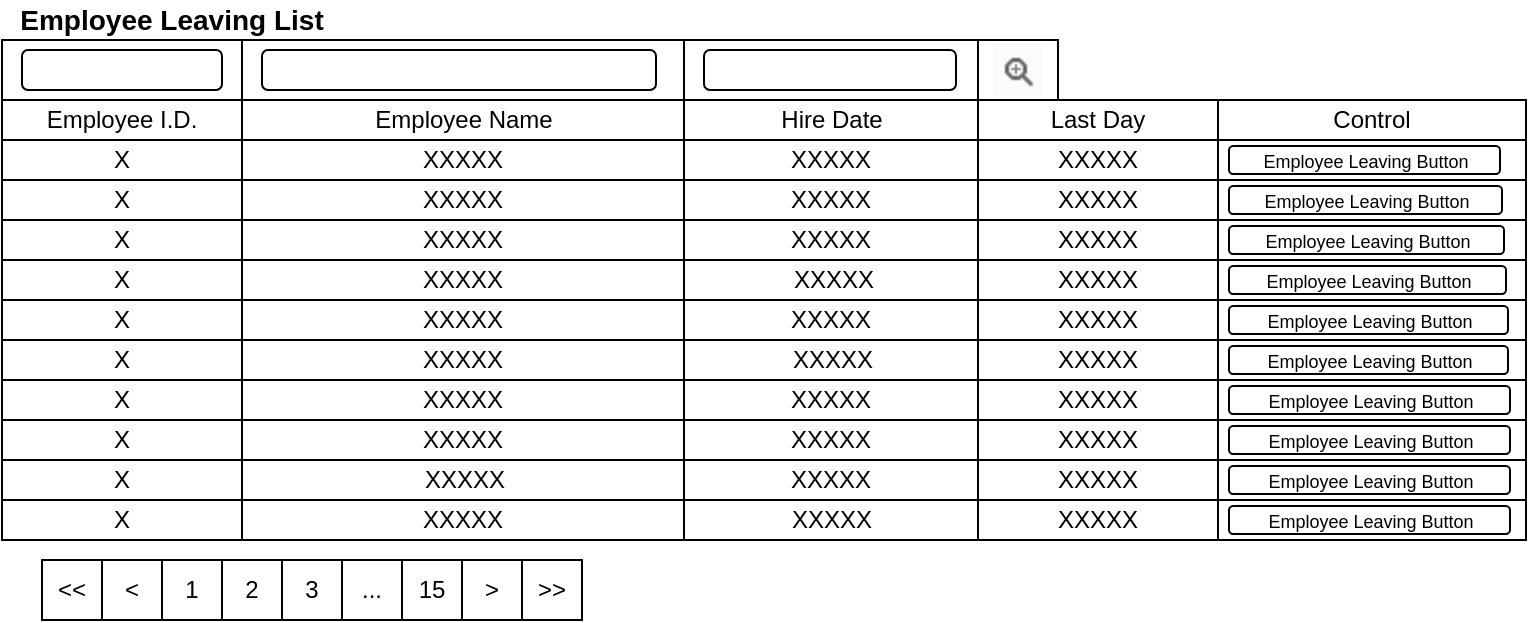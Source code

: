 <mxfile version="12.4.2" type="device" pages="1"><diagram id="bL0WwkCuKKonCKTU5HaB" name="Page-1"><mxGraphModel dx="905" dy="412" grid="0" gridSize="10" guides="1" tooltips="1" connect="1" arrows="1" fold="1" page="0" pageScale="1" pageWidth="850" pageHeight="1100" math="0" shadow="0"><root><mxCell id="0"/><mxCell id="1" parent="0"/><mxCell id="B8XnHveXFob2aplnVtOJ-1" value="Employee Name" style="rounded=0;whiteSpace=wrap;html=1;" parent="1" vertex="1"><mxGeometry x="240" y="90" width="222" height="20" as="geometry"/></mxCell><mxCell id="B8XnHveXFob2aplnVtOJ-2" value="Employee I.D." style="rounded=0;whiteSpace=wrap;html=1;" parent="1" vertex="1"><mxGeometry x="120" y="90" width="120" height="20" as="geometry"/></mxCell><mxCell id="B8XnHveXFob2aplnVtOJ-3" value="Hire Date" style="rounded=0;whiteSpace=wrap;html=1;" parent="1" vertex="1"><mxGeometry x="461" y="90" width="148" height="20" as="geometry"/></mxCell><mxCell id="B8XnHveXFob2aplnVtOJ-8" value="XXXXX" style="rounded=0;whiteSpace=wrap;html=1;" parent="1" vertex="1"><mxGeometry x="240" y="110" width="221" height="20" as="geometry"/></mxCell><mxCell id="B8XnHveXFob2aplnVtOJ-9" value="X" style="rounded=0;whiteSpace=wrap;html=1;" parent="1" vertex="1"><mxGeometry x="120" y="110" width="120" height="20" as="geometry"/></mxCell><mxCell id="B8XnHveXFob2aplnVtOJ-10" value="XXXXX" style="rounded=0;whiteSpace=wrap;html=1;" parent="1" vertex="1"><mxGeometry x="461" y="110" width="147" height="20" as="geometry"/></mxCell><mxCell id="B8XnHveXFob2aplnVtOJ-22" value="" style="rounded=0;whiteSpace=wrap;html=1;" parent="1" vertex="1"><mxGeometry x="240" y="60" width="222" height="30" as="geometry"/></mxCell><mxCell id="B8XnHveXFob2aplnVtOJ-23" value="" style="rounded=0;whiteSpace=wrap;html=1;" parent="1" vertex="1"><mxGeometry x="120" y="60" width="120" height="30" as="geometry"/></mxCell><mxCell id="B8XnHveXFob2aplnVtOJ-24" value="" style="rounded=0;whiteSpace=wrap;html=1;" parent="1" vertex="1"><mxGeometry x="461" y="60" width="147" height="30" as="geometry"/></mxCell><mxCell id="B8XnHveXFob2aplnVtOJ-29" value="" style="rounded=1;whiteSpace=wrap;html=1;" parent="1" vertex="1"><mxGeometry x="130" y="65" width="100" height="20" as="geometry"/></mxCell><mxCell id="B8XnHveXFob2aplnVtOJ-30" value="" style="rounded=1;whiteSpace=wrap;html=1;" parent="1" vertex="1"><mxGeometry x="250" y="65" width="197" height="20" as="geometry"/></mxCell><mxCell id="B8XnHveXFob2aplnVtOJ-31" value="" style="rounded=1;whiteSpace=wrap;html=1;" parent="1" vertex="1"><mxGeometry x="471" y="65" width="126" height="20" as="geometry"/></mxCell><mxCell id="B8XnHveXFob2aplnVtOJ-37" value="" style="rounded=0;whiteSpace=wrap;html=1;" parent="1" vertex="1"><mxGeometry x="608" y="60" width="40" height="30" as="geometry"/></mxCell><mxCell id="B8XnHveXFob2aplnVtOJ-39" value="" style="shape=image;verticalLabelPosition=bottom;labelBackgroundColor=#ffffff;verticalAlign=top;aspect=fixed;imageAspect=0;image=data:image/png,iVBORw0KGgoAAAANSUhEUgAAABkAAAAaCAYAAABCfffNAAABA0lEQVRIDe1Uyw2EIBDFzbah1diBVdCCJ0+2YBV2YDeUwWE3j+QRJA6fqHvYOAfnw/CeMww01tqPulleN+M7+Iekqsv/0653Sd3zPCtjjE9t21aN4+j9nNHk7onWWsRYlkVcCxeSJCTo+14Nw+D3reuqtm1zfgmRePBoESQkmKbJxUCIOIR5zhE+IgnPIKwgxGCceeFabBcdPCvAZtrUMeCRX0UC4BpwEortwphCcMhHwjjzjnIY+8l0JUnwJxxj/lWsSy6m2C6C4R7ELYHPOKYrN8bZSkgmaT45qYqylUjgjOMNA0GqotMkICNR13Xk3unT7dqhCc4llQjYPvyQ+FaUGF+07G3bLn+P1AAAAABJRU5ErkJggg==;" parent="1" vertex="1"><mxGeometry x="615.5" y="62" width="25" height="26" as="geometry"/></mxCell><mxCell id="B8XnHveXFob2aplnVtOJ-47" value="XXXXX" style="rounded=0;whiteSpace=wrap;html=1;" parent="1" vertex="1"><mxGeometry x="240" y="130" width="221" height="20" as="geometry"/></mxCell><mxCell id="B8XnHveXFob2aplnVtOJ-48" value="X" style="rounded=0;whiteSpace=wrap;html=1;" parent="1" vertex="1"><mxGeometry x="120" y="130" width="120" height="20" as="geometry"/></mxCell><mxCell id="B8XnHveXFob2aplnVtOJ-49" value="XXXXX" style="rounded=0;whiteSpace=wrap;html=1;" parent="1" vertex="1"><mxGeometry x="461" y="130" width="147" height="20" as="geometry"/></mxCell><mxCell id="B8XnHveXFob2aplnVtOJ-54" value="XXXXX" style="rounded=0;whiteSpace=wrap;html=1;" parent="1" vertex="1"><mxGeometry x="240" y="150" width="221" height="20" as="geometry"/></mxCell><mxCell id="B8XnHveXFob2aplnVtOJ-55" value="X" style="rounded=0;whiteSpace=wrap;html=1;" parent="1" vertex="1"><mxGeometry x="120" y="150" width="120" height="20" as="geometry"/></mxCell><mxCell id="B8XnHveXFob2aplnVtOJ-56" value="XXXXX" style="rounded=0;whiteSpace=wrap;html=1;" parent="1" vertex="1"><mxGeometry x="461" y="150" width="147" height="20" as="geometry"/></mxCell><mxCell id="B8XnHveXFob2aplnVtOJ-61" value="XXXXX" style="rounded=0;whiteSpace=wrap;html=1;" parent="1" vertex="1"><mxGeometry x="240" y="170" width="221" height="20" as="geometry"/></mxCell><mxCell id="B8XnHveXFob2aplnVtOJ-62" value="X" style="rounded=0;whiteSpace=wrap;html=1;" parent="1" vertex="1"><mxGeometry x="120" y="170" width="120" height="20" as="geometry"/></mxCell><mxCell id="B8XnHveXFob2aplnVtOJ-63" value="XXXXX" style="rounded=0;whiteSpace=wrap;html=1;" parent="1" vertex="1"><mxGeometry x="461" y="170" width="150" height="20" as="geometry"/></mxCell><mxCell id="B8XnHveXFob2aplnVtOJ-68" value="XXXXX" style="rounded=0;whiteSpace=wrap;html=1;" parent="1" vertex="1"><mxGeometry x="240" y="190" width="221" height="20" as="geometry"/></mxCell><mxCell id="B8XnHveXFob2aplnVtOJ-69" value="X" style="rounded=0;whiteSpace=wrap;html=1;" parent="1" vertex="1"><mxGeometry x="120" y="190" width="120" height="20" as="geometry"/></mxCell><mxCell id="B8XnHveXFob2aplnVtOJ-70" value="XXXXX" style="rounded=0;whiteSpace=wrap;html=1;" parent="1" vertex="1"><mxGeometry x="461" y="190" width="147" height="20" as="geometry"/></mxCell><mxCell id="B8XnHveXFob2aplnVtOJ-83" value="XXXXX" style="rounded=0;whiteSpace=wrap;html=1;" parent="1" vertex="1"><mxGeometry x="240" y="210" width="221" height="20" as="geometry"/></mxCell><mxCell id="B8XnHveXFob2aplnVtOJ-84" value="X" style="rounded=0;whiteSpace=wrap;html=1;" parent="1" vertex="1"><mxGeometry x="120" y="210" width="120" height="20" as="geometry"/></mxCell><mxCell id="B8XnHveXFob2aplnVtOJ-85" value="XXXXX" style="rounded=0;whiteSpace=wrap;html=1;" parent="1" vertex="1"><mxGeometry x="461" y="210" width="149" height="20" as="geometry"/></mxCell><mxCell id="B8XnHveXFob2aplnVtOJ-90" value="XXXXX" style="rounded=0;whiteSpace=wrap;html=1;" parent="1" vertex="1"><mxGeometry x="240" y="230" width="221" height="20" as="geometry"/></mxCell><mxCell id="B8XnHveXFob2aplnVtOJ-91" value="X" style="rounded=0;whiteSpace=wrap;html=1;" parent="1" vertex="1"><mxGeometry x="120" y="230" width="120" height="20" as="geometry"/></mxCell><mxCell id="B8XnHveXFob2aplnVtOJ-92" value="XXXXX" style="rounded=0;whiteSpace=wrap;html=1;" parent="1" vertex="1"><mxGeometry x="461" y="230" width="147" height="20" as="geometry"/></mxCell><mxCell id="B8XnHveXFob2aplnVtOJ-97" value="XXXXX" style="rounded=0;whiteSpace=wrap;html=1;" parent="1" vertex="1"><mxGeometry x="240" y="250" width="221" height="20" as="geometry"/></mxCell><mxCell id="B8XnHveXFob2aplnVtOJ-98" value="X" style="rounded=0;whiteSpace=wrap;html=1;" parent="1" vertex="1"><mxGeometry x="120" y="250" width="120" height="20" as="geometry"/></mxCell><mxCell id="B8XnHveXFob2aplnVtOJ-99" value="XXXXX" style="rounded=0;whiteSpace=wrap;html=1;" parent="1" vertex="1"><mxGeometry x="461" y="250" width="147" height="20" as="geometry"/></mxCell><mxCell id="B8XnHveXFob2aplnVtOJ-104" value="XXXXX" style="rounded=0;whiteSpace=wrap;html=1;" parent="1" vertex="1"><mxGeometry x="240" y="270" width="223" height="20" as="geometry"/></mxCell><mxCell id="B8XnHveXFob2aplnVtOJ-105" value="X" style="rounded=0;whiteSpace=wrap;html=1;" parent="1" vertex="1"><mxGeometry x="120" y="270" width="120" height="20" as="geometry"/></mxCell><mxCell id="B8XnHveXFob2aplnVtOJ-106" value="XXXXX" style="rounded=0;whiteSpace=wrap;html=1;" parent="1" vertex="1"><mxGeometry x="461" y="270" width="147" height="20" as="geometry"/></mxCell><mxCell id="B8XnHveXFob2aplnVtOJ-111" value="XXXXX" style="rounded=0;whiteSpace=wrap;html=1;" parent="1" vertex="1"><mxGeometry x="240" y="290" width="221" height="20" as="geometry"/></mxCell><mxCell id="B8XnHveXFob2aplnVtOJ-112" value="X" style="rounded=0;whiteSpace=wrap;html=1;" parent="1" vertex="1"><mxGeometry x="120" y="290" width="120" height="20" as="geometry"/></mxCell><mxCell id="B8XnHveXFob2aplnVtOJ-113" value="XXXXX" style="rounded=0;whiteSpace=wrap;html=1;" parent="1" vertex="1"><mxGeometry x="461" y="290" width="148" height="20" as="geometry"/></mxCell><mxCell id="B8XnHveXFob2aplnVtOJ-118" value="&amp;lt;&amp;lt;" style="whiteSpace=wrap;html=1;aspect=fixed;" parent="1" vertex="1"><mxGeometry x="140" y="320" width="30" height="30" as="geometry"/></mxCell><mxCell id="B8XnHveXFob2aplnVtOJ-119" value="&amp;lt;" style="whiteSpace=wrap;html=1;aspect=fixed;" parent="1" vertex="1"><mxGeometry x="170" y="320" width="30" height="30" as="geometry"/></mxCell><mxCell id="B8XnHveXFob2aplnVtOJ-120" value="1" style="whiteSpace=wrap;html=1;aspect=fixed;" parent="1" vertex="1"><mxGeometry x="200" y="320" width="30" height="30" as="geometry"/></mxCell><mxCell id="B8XnHveXFob2aplnVtOJ-121" value="2" style="whiteSpace=wrap;html=1;aspect=fixed;" parent="1" vertex="1"><mxGeometry x="230" y="320" width="30" height="30" as="geometry"/></mxCell><mxCell id="B8XnHveXFob2aplnVtOJ-122" value="3" style="whiteSpace=wrap;html=1;aspect=fixed;" parent="1" vertex="1"><mxGeometry x="260" y="320" width="30" height="30" as="geometry"/></mxCell><mxCell id="B8XnHveXFob2aplnVtOJ-123" value="..." style="whiteSpace=wrap;html=1;aspect=fixed;" parent="1" vertex="1"><mxGeometry x="290" y="320" width="30" height="30" as="geometry"/></mxCell><mxCell id="B8XnHveXFob2aplnVtOJ-124" value="15" style="whiteSpace=wrap;html=1;aspect=fixed;" parent="1" vertex="1"><mxGeometry x="320" y="320" width="30" height="30" as="geometry"/></mxCell><mxCell id="B8XnHveXFob2aplnVtOJ-125" value="&lt;font style=&quot;font-size: 14px&quot;&gt;&lt;b&gt;Employee Leaving List&lt;/b&gt;&lt;/font&gt;" style="text;html=1;strokeColor=none;fillColor=none;align=center;verticalAlign=middle;whiteSpace=wrap;rounded=0;" parent="1" vertex="1"><mxGeometry x="120" y="40" width="170" height="20" as="geometry"/></mxCell><mxCell id="B8XnHveXFob2aplnVtOJ-127" value="&amp;gt;" style="whiteSpace=wrap;html=1;aspect=fixed;" parent="1" vertex="1"><mxGeometry x="350" y="320" width="30" height="30" as="geometry"/></mxCell><mxCell id="B8XnHveXFob2aplnVtOJ-128" value="&amp;gt;&amp;gt;" style="whiteSpace=wrap;html=1;aspect=fixed;" parent="1" vertex="1"><mxGeometry x="380" y="320" width="30" height="30" as="geometry"/></mxCell><mxCell id="RHAuL1JtsQvE-vJD-nbQ-1" value="Last Day" style="rounded=0;whiteSpace=wrap;html=1;" parent="1" vertex="1"><mxGeometry x="608" y="90" width="120" height="20" as="geometry"/></mxCell><mxCell id="RHAuL1JtsQvE-vJD-nbQ-2" value="&lt;span style=&quot;white-space: normal&quot;&gt;XXXXX&lt;/span&gt;" style="rounded=0;whiteSpace=wrap;html=1;" parent="1" vertex="1"><mxGeometry x="608" y="110" width="120" height="20" as="geometry"/></mxCell><mxCell id="RHAuL1JtsQvE-vJD-nbQ-3" value="XXXXX" style="rounded=0;whiteSpace=wrap;html=1;" parent="1" vertex="1"><mxGeometry x="608" y="130" width="120" height="20" as="geometry"/></mxCell><mxCell id="RHAuL1JtsQvE-vJD-nbQ-4" value="&lt;span style=&quot;white-space: normal&quot;&gt;XXXXX&lt;/span&gt;" style="rounded=0;whiteSpace=wrap;html=1;" parent="1" vertex="1"><mxGeometry x="608" y="150" width="120" height="20" as="geometry"/></mxCell><mxCell id="RHAuL1JtsQvE-vJD-nbQ-5" value="&lt;span style=&quot;white-space: normal&quot;&gt;XXXXX&lt;/span&gt;" style="rounded=0;whiteSpace=wrap;html=1;" parent="1" vertex="1"><mxGeometry x="608" y="170" width="120" height="20" as="geometry"/></mxCell><mxCell id="RHAuL1JtsQvE-vJD-nbQ-6" value="&lt;span style=&quot;white-space: normal&quot;&gt;XXXXX&lt;/span&gt;" style="rounded=0;whiteSpace=wrap;html=1;" parent="1" vertex="1"><mxGeometry x="608" y="190" width="120" height="20" as="geometry"/></mxCell><mxCell id="RHAuL1JtsQvE-vJD-nbQ-7" value="&lt;span style=&quot;white-space: normal&quot;&gt;XXXXX&lt;/span&gt;" style="rounded=0;whiteSpace=wrap;html=1;" parent="1" vertex="1"><mxGeometry x="608" y="210" width="120" height="20" as="geometry"/></mxCell><mxCell id="RHAuL1JtsQvE-vJD-nbQ-8" value="&lt;span style=&quot;white-space: normal&quot;&gt;XXXXX&lt;/span&gt;" style="rounded=0;whiteSpace=wrap;html=1;" parent="1" vertex="1"><mxGeometry x="608" y="230" width="120" height="20" as="geometry"/></mxCell><mxCell id="RHAuL1JtsQvE-vJD-nbQ-9" value="&lt;span style=&quot;white-space: normal&quot;&gt;XXXXX&lt;/span&gt;" style="rounded=0;whiteSpace=wrap;html=1;" parent="1" vertex="1"><mxGeometry x="608" y="250" width="120" height="20" as="geometry"/></mxCell><mxCell id="RHAuL1JtsQvE-vJD-nbQ-10" value="&lt;span style=&quot;white-space: normal&quot;&gt;XXXXX&lt;/span&gt;" style="rounded=0;whiteSpace=wrap;html=1;" parent="1" vertex="1"><mxGeometry x="608" y="270" width="120" height="20" as="geometry"/></mxCell><mxCell id="RHAuL1JtsQvE-vJD-nbQ-11" value="&lt;span style=&quot;white-space: normal&quot;&gt;XXXXX&lt;/span&gt;" style="rounded=0;whiteSpace=wrap;html=1;" parent="1" vertex="1"><mxGeometry x="608" y="290" width="120" height="20" as="geometry"/></mxCell><mxCell id="bCvkaaXx_DDD_z095HPn-1" value="Control" style="rounded=0;whiteSpace=wrap;html=1;" vertex="1" parent="1"><mxGeometry x="728" y="90" width="154" height="20" as="geometry"/></mxCell><mxCell id="bCvkaaXx_DDD_z095HPn-3" value="" style="rounded=0;whiteSpace=wrap;html=1;" vertex="1" parent="1"><mxGeometry x="728" y="110" width="154" height="20" as="geometry"/></mxCell><mxCell id="bCvkaaXx_DDD_z095HPn-4" value="" style="rounded=0;whiteSpace=wrap;html=1;" vertex="1" parent="1"><mxGeometry x="728" y="130" width="154" height="20" as="geometry"/></mxCell><mxCell id="bCvkaaXx_DDD_z095HPn-7" value="" style="rounded=0;whiteSpace=wrap;html=1;" vertex="1" parent="1"><mxGeometry x="728" y="150" width="154" height="20" as="geometry"/></mxCell><mxCell id="bCvkaaXx_DDD_z095HPn-8" value="" style="rounded=0;whiteSpace=wrap;html=1;" vertex="1" parent="1"><mxGeometry x="728" y="170" width="154" height="20" as="geometry"/></mxCell><mxCell id="bCvkaaXx_DDD_z095HPn-9" value="" style="rounded=0;whiteSpace=wrap;html=1;" vertex="1" parent="1"><mxGeometry x="728" y="190" width="154" height="20" as="geometry"/></mxCell><mxCell id="bCvkaaXx_DDD_z095HPn-10" value="" style="rounded=0;whiteSpace=wrap;html=1;" vertex="1" parent="1"><mxGeometry x="728" y="210" width="154" height="20" as="geometry"/></mxCell><mxCell id="bCvkaaXx_DDD_z095HPn-11" value="" style="rounded=0;whiteSpace=wrap;html=1;" vertex="1" parent="1"><mxGeometry x="728" y="230" width="154" height="20" as="geometry"/></mxCell><mxCell id="bCvkaaXx_DDD_z095HPn-13" value="" style="rounded=0;whiteSpace=wrap;html=1;" vertex="1" parent="1"><mxGeometry x="728" y="250" width="154" height="20" as="geometry"/></mxCell><mxCell id="bCvkaaXx_DDD_z095HPn-14" value="" style="rounded=0;whiteSpace=wrap;html=1;" vertex="1" parent="1"><mxGeometry x="728" y="270" width="154" height="20" as="geometry"/></mxCell><mxCell id="bCvkaaXx_DDD_z095HPn-15" value="" style="rounded=0;whiteSpace=wrap;html=1;" vertex="1" parent="1"><mxGeometry x="728" y="290" width="154" height="20" as="geometry"/></mxCell><mxCell id="bCvkaaXx_DDD_z095HPn-16" value="&lt;font style=&quot;font-size: 9px&quot;&gt;Employee Leaving Button&lt;/font&gt;" style="rounded=1;whiteSpace=wrap;html=1;" vertex="1" parent="1"><mxGeometry x="733.5" y="113" width="135.5" height="14" as="geometry"/></mxCell><mxCell id="bCvkaaXx_DDD_z095HPn-17" value="&lt;span style=&quot;font-size: 9px&quot;&gt;Employee Leaving Button&lt;/span&gt;" style="rounded=1;whiteSpace=wrap;html=1;" vertex="1" parent="1"><mxGeometry x="733.5" y="133" width="136.5" height="14" as="geometry"/></mxCell><mxCell id="bCvkaaXx_DDD_z095HPn-18" value="&lt;span style=&quot;font-size: 9px&quot;&gt;Employee Leaving Button&lt;/span&gt;" style="rounded=1;whiteSpace=wrap;html=1;" vertex="1" parent="1"><mxGeometry x="733.5" y="153" width="137.5" height="14" as="geometry"/></mxCell><mxCell id="bCvkaaXx_DDD_z095HPn-20" value="&lt;span style=&quot;font-size: 9px&quot;&gt;Employee Leaving Button&lt;/span&gt;" style="rounded=1;whiteSpace=wrap;html=1;" vertex="1" parent="1"><mxGeometry x="733.5" y="173" width="138.5" height="14" as="geometry"/></mxCell><mxCell id="bCvkaaXx_DDD_z095HPn-21" value="&lt;span style=&quot;font-size: 9px&quot;&gt;Employee Leaving Button&lt;/span&gt;" style="rounded=1;whiteSpace=wrap;html=1;" vertex="1" parent="1"><mxGeometry x="733.5" y="193" width="139.5" height="14" as="geometry"/></mxCell><mxCell id="bCvkaaXx_DDD_z095HPn-22" value="&lt;span style=&quot;font-size: 9px&quot;&gt;Employee Leaving Button&lt;/span&gt;" style="rounded=1;whiteSpace=wrap;html=1;" vertex="1" parent="1"><mxGeometry x="733.5" y="213" width="139.5" height="14" as="geometry"/></mxCell><mxCell id="bCvkaaXx_DDD_z095HPn-23" value="&lt;span style=&quot;font-size: 9px&quot;&gt;Employee Leaving Button&lt;/span&gt;" style="rounded=1;whiteSpace=wrap;html=1;" vertex="1" parent="1"><mxGeometry x="733.5" y="233" width="140.5" height="14" as="geometry"/></mxCell><mxCell id="bCvkaaXx_DDD_z095HPn-24" value="&lt;span style=&quot;font-size: 9px&quot;&gt;Employee Leaving Button&lt;/span&gt;" style="rounded=1;whiteSpace=wrap;html=1;" vertex="1" parent="1"><mxGeometry x="733.5" y="253" width="140.5" height="14" as="geometry"/></mxCell><mxCell id="bCvkaaXx_DDD_z095HPn-25" value="&lt;span style=&quot;font-size: 9px&quot;&gt;Employee Leaving Button&lt;/span&gt;" style="rounded=1;whiteSpace=wrap;html=1;" vertex="1" parent="1"><mxGeometry x="733.5" y="273" width="140.5" height="14" as="geometry"/></mxCell><mxCell id="bCvkaaXx_DDD_z095HPn-26" value="&lt;span style=&quot;font-size: 9px&quot;&gt;Employee Leaving Button&lt;/span&gt;" style="rounded=1;whiteSpace=wrap;html=1;" vertex="1" parent="1"><mxGeometry x="733.5" y="293" width="140.5" height="14" as="geometry"/></mxCell></root></mxGraphModel></diagram></mxfile>